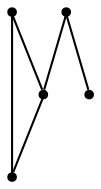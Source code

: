 graph {
  node [shape=point,comment="{\"directed\":false,\"doi\":\"10.1007/978-3-030-92931-2_11\",\"figure\":\"8 (3)\"}"]

  v0 [pos="1563.0239414560087,852.7796683748894"]
  v1 [pos="1496.346652780012,852.7630084136339"]
  v2 [pos="1496.346652780012,786.0949304801112"]
  v3 [pos="1496.346652780012,986.1159514172117"]
  v4 [pos="1429.6693641040151,919.4352831312897"]

  v0 -- v1 [id="-1",pos="1563.0239414560087,852.7796683748894 1496.346652780012,852.7630084136339 1496.346652780012,852.7630084136339 1496.346652780012,852.7630084136339"]
  v2 -- v0 [id="-2",pos="1496.346652780012,786.0949304801112 1563.0239414560087,852.7796683748894 1563.0239414560087,852.7796683748894 1563.0239414560087,852.7796683748894"]
  v1 -- v2 [id="-4",pos="1496.346652780012,852.7630084136339 1496.346652780012,786.0949304801112 1496.346652780012,786.0949304801112 1496.346652780012,786.0949304801112"]
  v3 -- v4 [id="-5",pos="1496.346652780012,986.1159514172117 1429.6693641040151,919.4352831312897 1429.6693641040151,919.4352831312897 1429.6693641040151,919.4352831312897"]
  v3 -- v1 [id="-6",pos="1496.346652780012,986.1159514172117 1496.346652780012,852.7630084136339 1496.346652780012,852.7630084136339 1496.346652780012,852.7630084136339"]
}